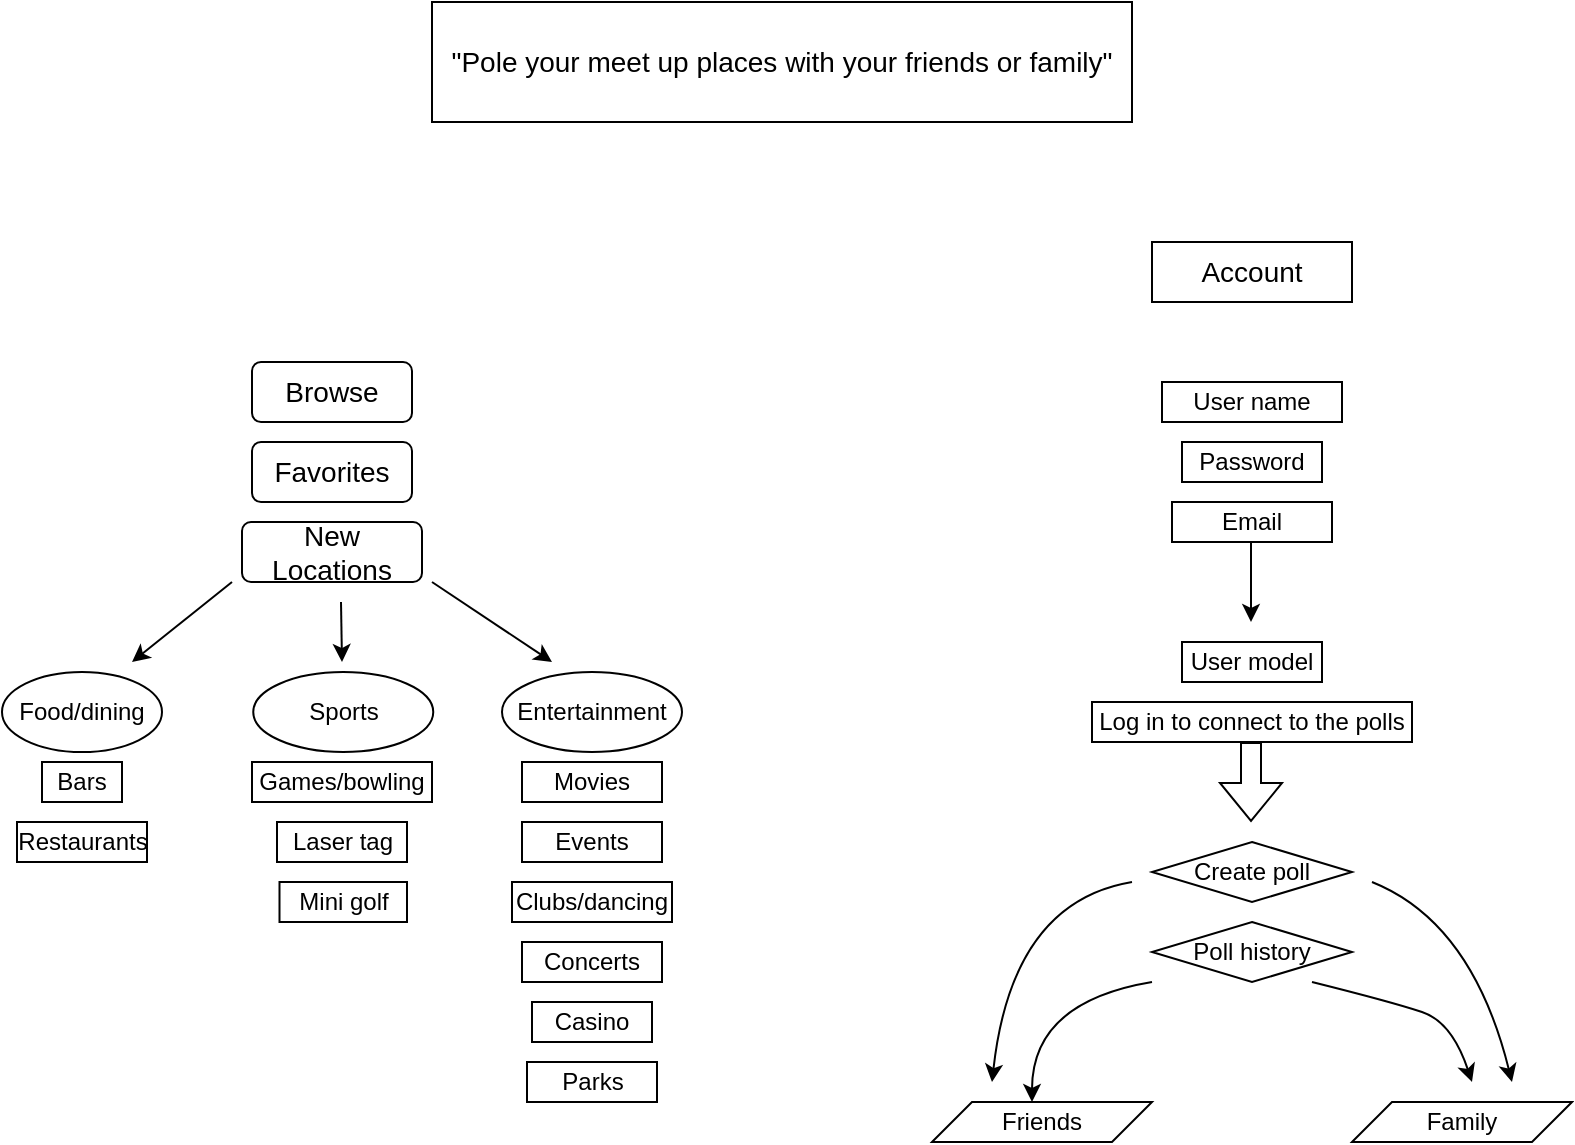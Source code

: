 <mxfile version="23.1.3" type="device">
  <diagram name="Page-1" id="8uMGS2csrcNrUv9wJNzZ">
    <mxGraphModel dx="1025" dy="653" grid="1" gridSize="10" guides="1" tooltips="1" connect="1" arrows="1" fold="1" page="1" pageScale="1" pageWidth="850" pageHeight="1100" math="0" shadow="0">
      <root>
        <mxCell id="0" />
        <mxCell id="1" parent="0" />
        <mxCell id="BcprvuU3s60wQRuG9vqj-1" value="&lt;font style=&quot;font-size: 14px;&quot;&gt;&quot;Pole your meet up places with your friends or family&quot;&lt;/font&gt;" style="rounded=0;whiteSpace=wrap;html=1;" vertex="1" parent="1">
          <mxGeometry x="250" y="40" width="350" height="60" as="geometry" />
        </mxCell>
        <mxCell id="BcprvuU3s60wQRuG9vqj-2" value="&lt;font style=&quot;font-size: 14px;&quot;&gt;Browse&lt;/font&gt;" style="rounded=1;whiteSpace=wrap;html=1;" vertex="1" parent="1">
          <mxGeometry x="160" y="220" width="80" height="30" as="geometry" />
        </mxCell>
        <mxCell id="BcprvuU3s60wQRuG9vqj-3" value="&lt;font style=&quot;font-size: 14px;&quot;&gt;Favorites&lt;/font&gt;" style="rounded=1;whiteSpace=wrap;html=1;" vertex="1" parent="1">
          <mxGeometry x="160" y="260" width="80" height="30" as="geometry" />
        </mxCell>
        <mxCell id="BcprvuU3s60wQRuG9vqj-4" value="&lt;font style=&quot;font-size: 14px;&quot;&gt;New Locations&lt;/font&gt;" style="rounded=1;whiteSpace=wrap;html=1;" vertex="1" parent="1">
          <mxGeometry x="155" y="300" width="90" height="30" as="geometry" />
        </mxCell>
        <mxCell id="BcprvuU3s60wQRuG9vqj-5" value="" style="endArrow=classic;html=1;rounded=0;" edge="1" parent="1">
          <mxGeometry width="50" height="50" relative="1" as="geometry">
            <mxPoint x="150" y="330" as="sourcePoint" />
            <mxPoint x="100" y="370" as="targetPoint" />
          </mxGeometry>
        </mxCell>
        <mxCell id="BcprvuU3s60wQRuG9vqj-7" value="Bars" style="rounded=0;whiteSpace=wrap;html=1;" vertex="1" parent="1">
          <mxGeometry x="55" y="420" width="40" height="20" as="geometry" />
        </mxCell>
        <mxCell id="BcprvuU3s60wQRuG9vqj-8" value="Restaurants" style="rounded=0;whiteSpace=wrap;html=1;" vertex="1" parent="1">
          <mxGeometry x="42.5" y="450" width="65" height="20" as="geometry" />
        </mxCell>
        <mxCell id="BcprvuU3s60wQRuG9vqj-10" value="" style="endArrow=classic;html=1;rounded=0;" edge="1" parent="1">
          <mxGeometry width="50" height="50" relative="1" as="geometry">
            <mxPoint x="204.5" y="340" as="sourcePoint" />
            <mxPoint x="205" y="370" as="targetPoint" />
          </mxGeometry>
        </mxCell>
        <mxCell id="BcprvuU3s60wQRuG9vqj-12" value="" style="endArrow=classic;html=1;rounded=0;" edge="1" parent="1">
          <mxGeometry width="50" height="50" relative="1" as="geometry">
            <mxPoint x="250" y="330" as="sourcePoint" />
            <mxPoint x="310" y="370" as="targetPoint" />
          </mxGeometry>
        </mxCell>
        <mxCell id="BcprvuU3s60wQRuG9vqj-13" value="Games/bowling" style="rounded=0;whiteSpace=wrap;html=1;" vertex="1" parent="1">
          <mxGeometry x="160" y="420" width="90" height="20" as="geometry" />
        </mxCell>
        <mxCell id="BcprvuU3s60wQRuG9vqj-14" value="Laser tag" style="rounded=0;whiteSpace=wrap;html=1;" vertex="1" parent="1">
          <mxGeometry x="172.5" y="450" width="65" height="20" as="geometry" />
        </mxCell>
        <mxCell id="BcprvuU3s60wQRuG9vqj-16" value="Mini golf" style="rounded=0;whiteSpace=wrap;html=1;" vertex="1" parent="1">
          <mxGeometry x="173.75" y="480" width="63.75" height="20" as="geometry" />
        </mxCell>
        <mxCell id="BcprvuU3s60wQRuG9vqj-17" value="Movies" style="rounded=0;whiteSpace=wrap;html=1;" vertex="1" parent="1">
          <mxGeometry x="295" y="420" width="70" height="20" as="geometry" />
        </mxCell>
        <mxCell id="BcprvuU3s60wQRuG9vqj-18" value="Events" style="rounded=0;whiteSpace=wrap;html=1;" vertex="1" parent="1">
          <mxGeometry x="295" y="450" width="70" height="20" as="geometry" />
        </mxCell>
        <mxCell id="BcprvuU3s60wQRuG9vqj-19" value="Clubs/dancing" style="rounded=0;whiteSpace=wrap;html=1;" vertex="1" parent="1">
          <mxGeometry x="290" y="480" width="80" height="20" as="geometry" />
        </mxCell>
        <mxCell id="BcprvuU3s60wQRuG9vqj-20" value="Concerts" style="rounded=0;whiteSpace=wrap;html=1;" vertex="1" parent="1">
          <mxGeometry x="295" y="510" width="70" height="20" as="geometry" />
        </mxCell>
        <mxCell id="BcprvuU3s60wQRuG9vqj-21" value="Casino" style="rounded=0;whiteSpace=wrap;html=1;" vertex="1" parent="1">
          <mxGeometry x="300" y="540" width="60" height="20" as="geometry" />
        </mxCell>
        <mxCell id="BcprvuU3s60wQRuG9vqj-22" value="Parks" style="rounded=0;whiteSpace=wrap;html=1;" vertex="1" parent="1">
          <mxGeometry x="297.5" y="570" width="65" height="20" as="geometry" />
        </mxCell>
        <mxCell id="BcprvuU3s60wQRuG9vqj-23" value="&lt;font style=&quot;font-size: 14px;&quot;&gt;Account&lt;/font&gt;" style="rounded=0;whiteSpace=wrap;html=1;" vertex="1" parent="1">
          <mxGeometry x="610" y="160" width="100" height="30" as="geometry" />
        </mxCell>
        <mxCell id="BcprvuU3s60wQRuG9vqj-24" value="User name" style="rounded=0;whiteSpace=wrap;html=1;" vertex="1" parent="1">
          <mxGeometry x="615" y="230" width="90" height="20" as="geometry" />
        </mxCell>
        <mxCell id="BcprvuU3s60wQRuG9vqj-25" value="Password" style="rounded=0;whiteSpace=wrap;html=1;" vertex="1" parent="1">
          <mxGeometry x="625" y="260" width="70" height="20" as="geometry" />
        </mxCell>
        <mxCell id="BcprvuU3s60wQRuG9vqj-26" value="Email" style="rounded=0;whiteSpace=wrap;html=1;" vertex="1" parent="1">
          <mxGeometry x="620" y="290" width="80" height="20" as="geometry" />
        </mxCell>
        <mxCell id="BcprvuU3s60wQRuG9vqj-27" value="" style="endArrow=classic;html=1;rounded=0;" edge="1" parent="1">
          <mxGeometry width="50" height="50" relative="1" as="geometry">
            <mxPoint x="659.5" y="310" as="sourcePoint" />
            <mxPoint x="659.5" y="350" as="targetPoint" />
          </mxGeometry>
        </mxCell>
        <mxCell id="BcprvuU3s60wQRuG9vqj-28" value="User model" style="rounded=0;whiteSpace=wrap;html=1;" vertex="1" parent="1">
          <mxGeometry x="625" y="360" width="70" height="20" as="geometry" />
        </mxCell>
        <mxCell id="BcprvuU3s60wQRuG9vqj-30" value="Log in to connect to the polls" style="rounded=0;whiteSpace=wrap;html=1;" vertex="1" parent="1">
          <mxGeometry x="580" y="390" width="160" height="20" as="geometry" />
        </mxCell>
        <mxCell id="BcprvuU3s60wQRuG9vqj-31" value="Food/dining" style="ellipse;whiteSpace=wrap;html=1;" vertex="1" parent="1">
          <mxGeometry x="35" y="375" width="80" height="40" as="geometry" />
        </mxCell>
        <mxCell id="BcprvuU3s60wQRuG9vqj-32" value="Sports" style="ellipse;whiteSpace=wrap;html=1;" vertex="1" parent="1">
          <mxGeometry x="160.63" y="375" width="90" height="40" as="geometry" />
        </mxCell>
        <mxCell id="BcprvuU3s60wQRuG9vqj-33" value="Entertainment" style="ellipse;whiteSpace=wrap;html=1;" vertex="1" parent="1">
          <mxGeometry x="285" y="375" width="90" height="40" as="geometry" />
        </mxCell>
        <mxCell id="BcprvuU3s60wQRuG9vqj-34" value="Create poll" style="rhombus;whiteSpace=wrap;html=1;" vertex="1" parent="1">
          <mxGeometry x="610" y="460" width="100" height="30" as="geometry" />
        </mxCell>
        <mxCell id="BcprvuU3s60wQRuG9vqj-35" value="" style="shape=flexArrow;endArrow=classic;html=1;rounded=0;" edge="1" parent="1">
          <mxGeometry width="50" height="50" relative="1" as="geometry">
            <mxPoint x="659.5" y="410" as="sourcePoint" />
            <mxPoint x="659.5" y="450" as="targetPoint" />
          </mxGeometry>
        </mxCell>
        <mxCell id="BcprvuU3s60wQRuG9vqj-36" value="Poll history" style="rhombus;whiteSpace=wrap;html=1;" vertex="1" parent="1">
          <mxGeometry x="610" y="500" width="100" height="30" as="geometry" />
        </mxCell>
        <mxCell id="BcprvuU3s60wQRuG9vqj-38" value="" style="curved=1;endArrow=classic;html=1;rounded=0;" edge="1" parent="1">
          <mxGeometry width="50" height="50" relative="1" as="geometry">
            <mxPoint x="690" y="530" as="sourcePoint" />
            <mxPoint x="770" y="580" as="targetPoint" />
            <Array as="points">
              <mxPoint x="730" y="540" />
              <mxPoint x="760" y="550" />
            </Array>
          </mxGeometry>
        </mxCell>
        <mxCell id="BcprvuU3s60wQRuG9vqj-39" value="" style="curved=1;endArrow=classic;html=1;rounded=0;" edge="1" parent="1">
          <mxGeometry width="50" height="50" relative="1" as="geometry">
            <mxPoint x="610" y="530" as="sourcePoint" />
            <mxPoint x="550" y="590" as="targetPoint" />
            <Array as="points">
              <mxPoint x="550" y="540" />
            </Array>
          </mxGeometry>
        </mxCell>
        <mxCell id="BcprvuU3s60wQRuG9vqj-41" value="" style="curved=1;endArrow=classic;html=1;rounded=0;" edge="1" parent="1">
          <mxGeometry width="50" height="50" relative="1" as="geometry">
            <mxPoint x="720" y="480" as="sourcePoint" />
            <mxPoint x="790" y="580" as="targetPoint" />
            <Array as="points">
              <mxPoint x="770" y="500" />
            </Array>
          </mxGeometry>
        </mxCell>
        <mxCell id="BcprvuU3s60wQRuG9vqj-42" value="" style="curved=1;endArrow=classic;html=1;rounded=0;" edge="1" parent="1">
          <mxGeometry width="50" height="50" relative="1" as="geometry">
            <mxPoint x="600" y="480" as="sourcePoint" />
            <mxPoint x="530" y="580" as="targetPoint" />
            <Array as="points">
              <mxPoint x="540" y="490" />
            </Array>
          </mxGeometry>
        </mxCell>
        <mxCell id="BcprvuU3s60wQRuG9vqj-43" value="Friends" style="shape=parallelogram;perimeter=parallelogramPerimeter;whiteSpace=wrap;html=1;fixedSize=1;" vertex="1" parent="1">
          <mxGeometry x="500" y="590" width="110" height="20" as="geometry" />
        </mxCell>
        <mxCell id="BcprvuU3s60wQRuG9vqj-44" value="Family" style="shape=parallelogram;perimeter=parallelogramPerimeter;whiteSpace=wrap;html=1;fixedSize=1;" vertex="1" parent="1">
          <mxGeometry x="710" y="590" width="110" height="20" as="geometry" />
        </mxCell>
      </root>
    </mxGraphModel>
  </diagram>
</mxfile>
